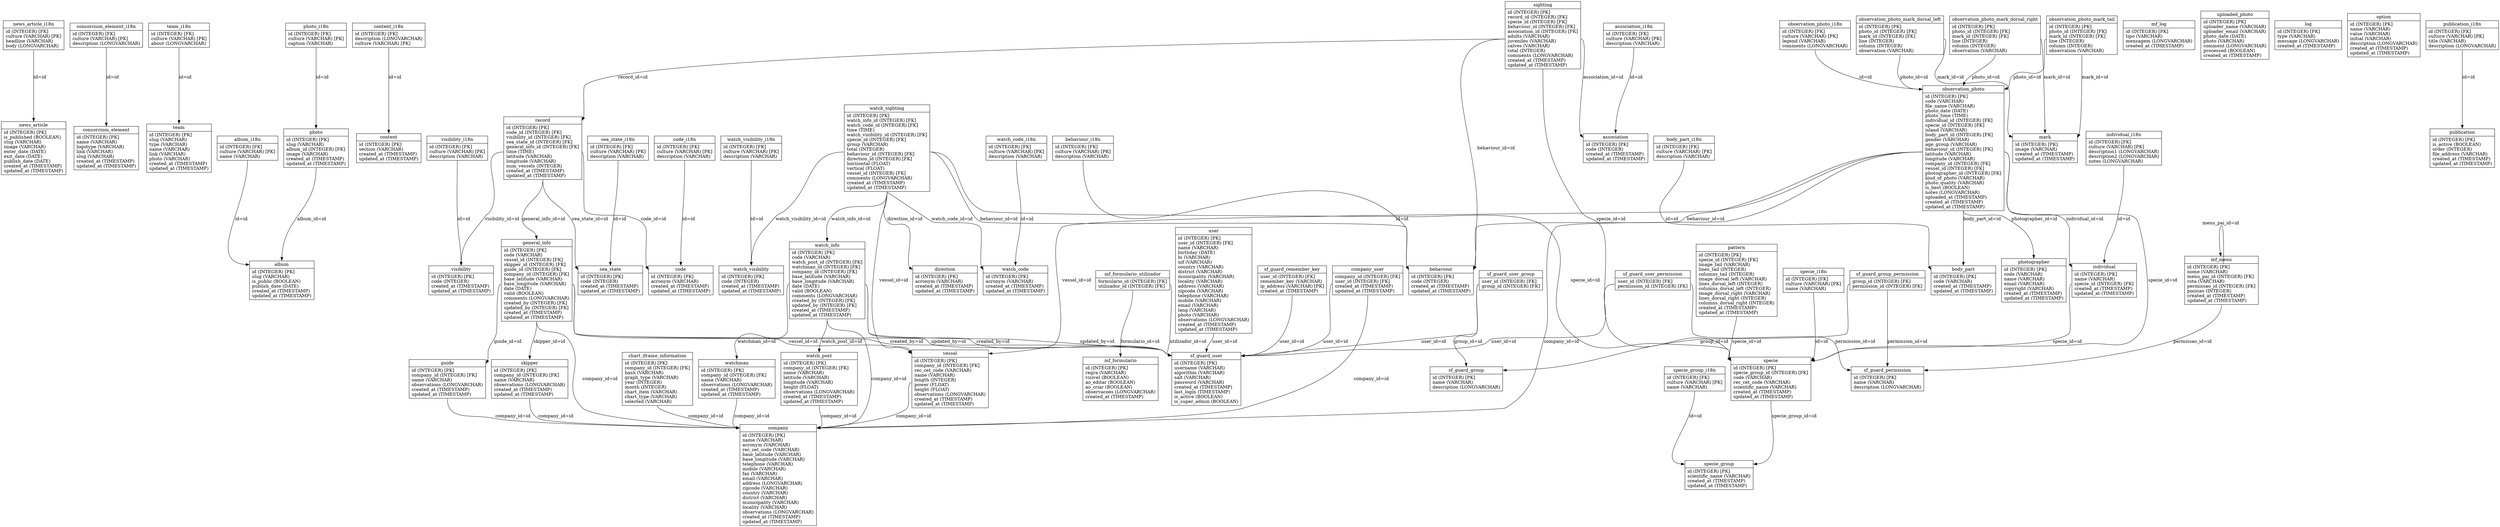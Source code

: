 digraph G {
nodenews_article [label="{<table>news_article|<cols>id (INTEGER) [PK]\lis_published (BOOLEAN)\lslug (VARCHAR)\limage (VARCHAR)\lenter_date (DATE)\lexit_date (DATE)\lpublish_date (DATE)\lcreated_at (TIMESTAMP)\lupdated_at (TIMESTAMP)\l}", shape=record];
nodenews_article_i18n [label="{<table>news_article_i18n|<cols>id (INTEGER) [FK]\lculture (VARCHAR) [PK]\lheadline (VARCHAR)\lbody (LONGVARCHAR)\l}", shape=record];
nodeconsorcium_element [label="{<table>consorcium_element|<cols>id (INTEGER) [PK]\lname (VARCHAR)\llogotype (VARCHAR)\llink (VARCHAR)\lslug (VARCHAR)\lcreated_at (TIMESTAMP)\lupdated_at (TIMESTAMP)\l}", shape=record];
nodeconsorcium_element_i18n [label="{<table>consorcium_element_i18n|<cols>id (INTEGER) [FK]\lculture (VARCHAR) [PK]\ldescription (LONGVARCHAR)\l}", shape=record];
nodeteam [label="{<table>team|<cols>id (INTEGER) [PK]\lslug (VARCHAR)\ltype (VARCHAR)\lname (VARCHAR)\llink (VARCHAR)\lphoto (VARCHAR)\lcreated_at (TIMESTAMP)\lupdated_at (TIMESTAMP)\l}", shape=record];
nodeteam_i18n [label="{<table>team_i18n|<cols>id (INTEGER) [FK]\lculture (VARCHAR) [PK]\labout (LONGVARCHAR)\l}", shape=record];
nodealbum [label="{<table>album|<cols>id (INTEGER) [PK]\lslug (VARCHAR)\lis_public (BOOLEAN)\lpublish_date (DATE)\lcreated_at (TIMESTAMP)\lupdated_at (TIMESTAMP)\l}", shape=record];
nodealbum_i18n [label="{<table>album_i18n|<cols>id (INTEGER) [FK]\lculture (VARCHAR) [PK]\lname (VARCHAR)\l}", shape=record];
nodephoto [label="{<table>photo|<cols>id (INTEGER) [PK]\lslug (VARCHAR)\lalbum_id (INTEGER) [FK]\limage (VARCHAR)\lcreated_at (TIMESTAMP)\lupdated_at (TIMESTAMP)\l}", shape=record];
nodephoto_i18n [label="{<table>photo_i18n|<cols>id (INTEGER) [FK]\lculture (VARCHAR) [PK]\lcaption (VARCHAR)\l}", shape=record];
nodecontent [label="{<table>content|<cols>id (INTEGER) [PK]\lsection (VARCHAR)\lcreated_at (TIMESTAMP)\lupdated_at (TIMESTAMP)\l}", shape=record];
nodecontent_i18n [label="{<table>content_i18n|<cols>id (INTEGER) [FK]\ldescription (LONGVARCHAR)\lculture (VARCHAR) [PK]\l}", shape=record];
nodemf_formulario [label="{<table>mf_formulario|<cols>id (INTEGER) [PK]\lregra (VARCHAR)\lvisivel (BOOLEAN)\lao_editar (BOOLEAN)\lao_criar (BOOLEAN)\lobservacoes (LONGVARCHAR)\lcreated_at (TIMESTAMP)\l}", shape=record];
nodemf_formulario_utilizador [label="{<table>mf_formulario_utilizador|<cols>formulario_id (INTEGER) [FK]\lutilizador_id (INTEGER) [FK]\l}", shape=record];
nodemf_log [label="{<table>mf_log|<cols>id (INTEGER) [PK]\ltipo (VARCHAR)\lmensagem (LONGVARCHAR)\lcreated_at (TIMESTAMP)\l}", shape=record];
nodemf_menu [label="{<table>mf_menu|<cols>id (INTEGER) [PK]\lnome (VARCHAR)\lmenu_pai_id (INTEGER) [FK]\lrota (VARCHAR)\lpermissao_id (INTEGER) [FK]\lposicao (INTEGER)\lcreated_at (TIMESTAMP)\lupdated_at (TIMESTAMP)\l}", shape=record];
nodecompany [label="{<table>company|<cols>id (INTEGER) [PK]\lname (VARCHAR)\lacronym (VARCHAR)\lrec_cet_code (VARCHAR)\lbase_latitude (VARCHAR)\lbase_longitude (VARCHAR)\ltelephone (VARCHAR)\lmobile (VARCHAR)\lfax (VARCHAR)\lemail (VARCHAR)\laddress (LONGVARCHAR)\lzipcode (VARCHAR)\lcountry (VARCHAR)\ldistrict (VARCHAR)\lmunicipality (VARCHAR)\llocality (VARCHAR)\lobservations (LONGVARCHAR)\lcreated_at (TIMESTAMP)\lupdated_at (TIMESTAMP)\l}", shape=record];
nodecompany_user [label="{<table>company_user|<cols>company_id (INTEGER) [FK]\luser_id (INTEGER) [FK]\lcreated_at (TIMESTAMP)\lupdated_at (TIMESTAMP)\l}", shape=record];
nodevessel [label="{<table>vessel|<cols>id (INTEGER) [PK]\lcompany_id (INTEGER) [FK]\lrec_cet_code (VARCHAR)\lname (VARCHAR)\llength (INTEGER)\lpower (FLOAT)\lheight (FLOAT)\lobservations (LONGVARCHAR)\lcreated_at (TIMESTAMP)\lupdated_at (TIMESTAMP)\l}", shape=record];
nodeguide [label="{<table>guide|<cols>id (INTEGER) [PK]\lcompany_id (INTEGER) [FK]\lname (VARCHAR)\lobservations (LONGVARCHAR)\lcreated_at (TIMESTAMP)\lupdated_at (TIMESTAMP)\l}", shape=record];
nodeskipper [label="{<table>skipper|<cols>id (INTEGER) [PK]\lcompany_id (INTEGER) [FK]\lname (VARCHAR)\lobservations (LONGVARCHAR)\lcreated_at (TIMESTAMP)\lupdated_at (TIMESTAMP)\l}", shape=record];
nodegeneral_info [label="{<table>general_info|<cols>id (INTEGER) [PK]\lcode (VARCHAR)\lvessel_id (INTEGER) [FK]\lskipper_id (INTEGER) [FK]\lguide_id (INTEGER) [FK]\lcompany_id (INTEGER) [FK]\lbase_latitude (VARCHAR)\lbase_longitude (VARCHAR)\ldate (DATE)\lvalid (BOOLEAN)\lcomments (LONGVARCHAR)\lcreated_by (INTEGER) [FK]\lupdated_by (INTEGER) [FK]\lcreated_at (TIMESTAMP)\lupdated_at (TIMESTAMP)\l}", shape=record];
nodevisibility [label="{<table>visibility|<cols>id (INTEGER) [PK]\lcode (INTEGER)\lcreated_at (TIMESTAMP)\lupdated_at (TIMESTAMP)\l}", shape=record];
nodevisibility_i18n [label="{<table>visibility_i18n|<cols>id (INTEGER) [FK]\lculture (VARCHAR) [PK]\ldescription (VARCHAR)\l}", shape=record];
nodesea_state [label="{<table>sea_state|<cols>id (INTEGER) [PK]\lcode (INTEGER)\lcreated_at (TIMESTAMP)\lupdated_at (TIMESTAMP)\l}", shape=record];
nodesea_state_i18n [label="{<table>sea_state_i18n|<cols>id (INTEGER) [FK]\lculture (VARCHAR) [PK]\ldescription (VARCHAR)\l}", shape=record];
nodecode [label="{<table>code|<cols>id (INTEGER) [PK]\lacronym (VARCHAR)\lcreated_at (TIMESTAMP)\lupdated_at (TIMESTAMP)\l}", shape=record];
nodecode_i18n [label="{<table>code_i18n|<cols>id (INTEGER) [FK]\lculture (VARCHAR) [PK]\ldescription (VARCHAR)\l}", shape=record];
noderecord [label="{<table>record|<cols>id (INTEGER) [PK]\lcode_id (INTEGER) [FK]\lvisibility_id (INTEGER) [FK]\lsea_state_id (INTEGER) [FK]\lgeneral_info_id (INTEGER) [FK]\ltime (TIME)\llatitude (VARCHAR)\llongitude (VARCHAR)\lnum_vessels (INTEGER)\lcreated_at (TIMESTAMP)\lupdated_at (TIMESTAMP)\l}", shape=record];
nodeassociation [label="{<table>association|<cols>id (INTEGER) [PK]\lcode (INTEGER)\lcreated_at (TIMESTAMP)\lupdated_at (TIMESTAMP)\l}", shape=record];
nodeassociation_i18n [label="{<table>association_i18n|<cols>id (INTEGER) [FK]\lculture (VARCHAR) [PK]\ldescription (VARCHAR)\l}", shape=record];
nodebehaviour [label="{<table>behaviour|<cols>id (INTEGER) [PK]\lcode (INTEGER)\lcreated_at (TIMESTAMP)\lupdated_at (TIMESTAMP)\l}", shape=record];
nodebehaviour_i18n [label="{<table>behaviour_i18n|<cols>id (INTEGER) [FK]\lculture (VARCHAR) [PK]\ldescription (VARCHAR)\l}", shape=record];
nodespecie_group [label="{<table>specie_group|<cols>id (INTEGER) [PK]\lscientific_name (VARCHAR)\lcreated_at (TIMESTAMP)\lupdated_at (TIMESTAMP)\l}", shape=record];
nodespecie_group_i18n [label="{<table>specie_group_i18n|<cols>id (INTEGER) [FK]\lculture (VARCHAR) [PK]\lname (VARCHAR)\l}", shape=record];
nodespecie [label="{<table>specie|<cols>id (INTEGER) [PK]\lspecie_group_id (INTEGER) [FK]\lcode (VARCHAR)\lrec_cet_code (VARCHAR)\lscientific_name (VARCHAR)\lcreated_at (TIMESTAMP)\lupdated_at (TIMESTAMP)\l}", shape=record];
nodespecie_i18n [label="{<table>specie_i18n|<cols>id (INTEGER) [FK]\lculture (VARCHAR) [PK]\lname (VARCHAR)\l}", shape=record];
nodesighting [label="{<table>sighting|<cols>id (INTEGER) [PK]\lrecord_id (INTEGER) [FK]\lspecie_id (INTEGER) [FK]\lbehaviour_id (INTEGER) [FK]\lassociation_id (INTEGER) [FK]\ladults (VARCHAR)\ljuveniles (VARCHAR)\lcalves (VARCHAR)\ltotal (INTEGER)\lcomments (LONGVARCHAR)\lcreated_at (TIMESTAMP)\lupdated_at (TIMESTAMP)\l}", shape=record];
nodeuser [label="{<table>user|<cols>id (INTEGER) [PK]\luser_id (INTEGER) [FK]\lname (VARCHAR)\lbirthday (DATE)\lbi (VARCHAR)\lnif (VARCHAR)\lcountry (VARCHAR)\ldistrict (VARCHAR)\lmunicipality (VARCHAR)\llocality (VARCHAR)\laddress (VARCHAR)\lzipcode (VARCHAR)\ltelephone (VARCHAR)\lmobile (VARCHAR)\lemail (VARCHAR)\llang (VARCHAR)\lphoto (VARCHAR)\lobservations (LONGVARCHAR)\lcreated_at (TIMESTAMP)\lupdated_at (TIMESTAMP)\l}", shape=record];
nodewatch_info [label="{<table>watch_info|<cols>id (INTEGER) [PK]\lcode (VARCHAR)\lwatch_post_id (INTEGER) [FK]\lwatchman_id (INTEGER) [FK]\lcompany_id (INTEGER) [FK]\lbase_latitude (VARCHAR)\lbase_longitude (VARCHAR)\ldate (DATE)\lvalid (BOOLEAN)\lcomments (LONGVARCHAR)\lcreated_by (INTEGER) [FK]\lupdated_by (INTEGER) [FK]\lcreated_at (TIMESTAMP)\lupdated_at (TIMESTAMP)\l}", shape=record];
nodewatch_sighting [label="{<table>watch_sighting|<cols>id (INTEGER) [PK]\lwatch_info_id (INTEGER) [FK]\lwatch_code_id (INTEGER) [FK]\ltime (TIME)\lwatch_visibility_id (INTEGER) [FK]\lspecie_id (INTEGER) [FK]\lgroup (VARCHAR)\ltotal (INTEGER)\lbehaviour_id (INTEGER) [FK]\ldirection_id (INTEGER) [FK]\lhorizontal (FLOAT)\lvertical (FLOAT)\lvessel_id (INTEGER) [FK]\lcomments (LONGVARCHAR)\lcreated_at (TIMESTAMP)\lupdated_at (TIMESTAMP)\l}", shape=record];
nodewatchman [label="{<table>watchman|<cols>id (INTEGER) [PK]\lcompany_id (INTEGER) [FK]\lname (VARCHAR)\lobservations (LONGVARCHAR)\lcreated_at (TIMESTAMP)\lupdated_at (TIMESTAMP)\l}", shape=record];
nodewatch_code [label="{<table>watch_code|<cols>id (INTEGER) [PK]\lacronym (VARCHAR)\lcreated_at (TIMESTAMP)\lupdated_at (TIMESTAMP)\l}", shape=record];
nodewatch_code_i18n [label="{<table>watch_code_i18n|<cols>id (INTEGER) [FK]\lculture (VARCHAR) [PK]\ldescription (VARCHAR)\l}", shape=record];
nodewatch_visibility [label="{<table>watch_visibility|<cols>id (INTEGER) [PK]\lcode (INTEGER)\lcreated_at (TIMESTAMP)\lupdated_at (TIMESTAMP)\l}", shape=record];
nodewatch_visibility_i18n [label="{<table>watch_visibility_i18n|<cols>id (INTEGER) [FK]\lculture (VARCHAR) [PK]\ldescription (VARCHAR)\l}", shape=record];
nodedirection [label="{<table>direction|<cols>id (INTEGER) [PK]\lacronym (VARCHAR)\lcreated_at (TIMESTAMP)\lupdated_at (TIMESTAMP)\l}", shape=record];
nodewatch_post [label="{<table>watch_post|<cols>id (INTEGER) [PK]\lcompany_id (INTEGER) [FK]\lname (VARCHAR)\llatitude (VARCHAR)\llongitude (VARCHAR)\lheight (FLOAT)\lobservations (LONGVARCHAR)\lcreated_at (TIMESTAMP)\lupdated_at (TIMESTAMP)\l}", shape=record];
nodechart_iframe_information [label="{<table>chart_iframe_information|<cols>id (INTEGER) [PK]\lcompany_id (INTEGER) [FK]\lhash (VARCHAR)\lgraph_type (VARCHAR)\lyear (INTEGER)\lmonth (INTEGER)\lchart_item (VARCHAR)\lchart_type (VARCHAR)\lselected (VARCHAR)\l}", shape=record];
nodeuploaded_photo [label="{<table>uploaded_photo|<cols>id (INTEGER) [PK]\luploader_name (VARCHAR)\luploader_email (VARCHAR)\lphoto_date (DATE)\lphoto (VARCHAR)\lcomment (LONGVARCHAR)\lprocessed (BOOLEAN)\lcreated_at (TIMESTAMP)\l}", shape=record];
nodeindividual [label="{<table>individual|<cols>id (INTEGER) [PK]\lname (VARCHAR)\lspecie_id (INTEGER) [FK]\lcreated_at (TIMESTAMP)\lupdated_at (TIMESTAMP)\l}", shape=record];
nodeindividual_i18n [label="{<table>individual_i18n|<cols>id (INTEGER) [FK]\lculture (VARCHAR) [PK]\ldescription1 (LONGVARCHAR)\ldescription2 (LONGVARCHAR)\lnotes (LONGVARCHAR)\l}", shape=record];
nodepattern [label="{<table>pattern|<cols>id (INTEGER) [PK]\lspecie_id (INTEGER) [FK]\limage_tail (VARCHAR)\llines_tail (INTEGER)\lcolumns_tail (INTEGER)\limage_dorsal_left (VARCHAR)\llines_dorsal_left (INTEGER)\lcolumns_dorsal_left (INTEGER)\limage_dorsal_right (VARCHAR)\llines_dorsal_right (INTEGER)\lcolumns_dorsal_right (INTEGER)\lcreated_at (TIMESTAMP)\lupdated_at (TIMESTAMP)\l}", shape=record];
nodemark [label="{<table>mark|<cols>id (INTEGER) [PK]\limage (VARCHAR)\lcreated_at (TIMESTAMP)\lupdated_at (TIMESTAMP)\l}", shape=record];
nodephotographer [label="{<table>photographer|<cols>id (INTEGER) [PK]\lcode (VARCHAR)\lname (VARCHAR)\lemail (VARCHAR)\lcopyright (VARCHAR)\lcreated_at (TIMESTAMP)\lupdated_at (TIMESTAMP)\l}", shape=record];
nodebody_part [label="{<table>body_part|<cols>id (INTEGER) [PK]\lcode (VARCHAR)\lcreated_at (TIMESTAMP)\lupdated_at (TIMESTAMP)\l}", shape=record];
nodebody_part_i18n [label="{<table>body_part_i18n|<cols>id (INTEGER) [FK]\lculture (VARCHAR) [PK]\ldescription (VARCHAR)\l}", shape=record];
nodeobservation_photo [label="{<table>observation_photo|<cols>id (INTEGER) [PK]\lcode (VARCHAR)\lfile_name (VARCHAR)\lphoto_date (DATE)\lphoto_time (TIME)\lindividual_id (INTEGER) [FK]\lspecie_id (INTEGER) [FK]\lisland (VARCHAR)\lbody_part_id (INTEGER) [FK]\lgender (VARCHAR)\lage_group (VARCHAR)\lbehaviour_id (INTEGER) [FK]\llatitude (VARCHAR)\llongitude (VARCHAR)\lcompany_id (INTEGER) [FK]\lvessel_id (INTEGER) [FK]\lphotographer_id (INTEGER) [FK]\lkind_of_photo (VARCHAR)\lphoto_quality (VARCHAR)\lis_best (BOOLEAN)\lnotes (LONGVARCHAR)\luploaded_at (TIMESTAMP)\lcreated_at (TIMESTAMP)\lupdated_at (TIMESTAMP)\l}", shape=record];
nodeobservation_photo_i18n [label="{<table>observation_photo_i18n|<cols>id (INTEGER) [FK]\lculture (VARCHAR) [PK]\llegend (VARCHAR)\lcomments (LONGVARCHAR)\l}", shape=record];
nodeobservation_photo_mark_tail [label="{<table>observation_photo_mark_tail|<cols>id (INTEGER) [PK]\lphoto_id (INTEGER) [FK]\lmark_id (INTEGER) [FK]\lline (INTEGER)\lcolumn (INTEGER)\lobservation (VARCHAR)\l}", shape=record];
nodeobservation_photo_mark_dorsal_left [label="{<table>observation_photo_mark_dorsal_left|<cols>id (INTEGER) [PK]\lphoto_id (INTEGER) [FK]\lmark_id (INTEGER) [FK]\lline (INTEGER)\lcolumn (INTEGER)\lobservation (VARCHAR)\l}", shape=record];
nodeobservation_photo_mark_dorsal_right [label="{<table>observation_photo_mark_dorsal_right|<cols>id (INTEGER) [PK]\lphoto_id (INTEGER) [FK]\lmark_id (INTEGER) [FK]\lline (INTEGER)\lcolumn (INTEGER)\lobservation (VARCHAR)\l}", shape=record];
nodelog [label="{<table>log|<cols>id (INTEGER) [PK]\ltype (VARCHAR)\lmessage (LONGVARCHAR)\lcreated_at (TIMESTAMP)\l}", shape=record];
nodeoption [label="{<table>option|<cols>id (INTEGER) [PK]\lname (VARCHAR)\lvalue (VARCHAR)\linitial (VARCHAR)\ldescription (LONGVARCHAR)\lcreated_at (TIMESTAMP)\lupdated_at (TIMESTAMP)\l}", shape=record];
nodepublication [label="{<table>publication|<cols>id (INTEGER) [PK]\lis_active (BOOLEAN)\lorder (INTEGER)\lfile_address (VARCHAR)\lcreated_at (TIMESTAMP)\lupdated_at (TIMESTAMP)\l}", shape=record];
nodepublication_i18n [label="{<table>publication_i18n|<cols>id (INTEGER) [FK]\lculture (VARCHAR) [PK]\ltitle (VARCHAR)\ldescription (LONGVARCHAR)\l}", shape=record];
nodesf_guard_group [label="{<table>sf_guard_group|<cols>id (INTEGER) [PK]\lname (VARCHAR)\ldescription (LONGVARCHAR)\l}", shape=record];
nodesf_guard_permission [label="{<table>sf_guard_permission|<cols>id (INTEGER) [PK]\lname (VARCHAR)\ldescription (LONGVARCHAR)\l}", shape=record];
nodesf_guard_group_permission [label="{<table>sf_guard_group_permission|<cols>group_id (INTEGER) [FK]\lpermission_id (INTEGER) [FK]\l}", shape=record];
nodesf_guard_user [label="{<table>sf_guard_user|<cols>id (INTEGER) [PK]\lusername (VARCHAR)\lalgorithm (VARCHAR)\lsalt (VARCHAR)\lpassword (VARCHAR)\lcreated_at (TIMESTAMP)\llast_login (TIMESTAMP)\lis_active (BOOLEAN)\lis_super_admin (BOOLEAN)\l}", shape=record];
nodesf_guard_user_permission [label="{<table>sf_guard_user_permission|<cols>user_id (INTEGER) [FK]\lpermission_id (INTEGER) [FK]\l}", shape=record];
nodesf_guard_user_group [label="{<table>sf_guard_user_group|<cols>user_id (INTEGER) [FK]\lgroup_id (INTEGER) [FK]\l}", shape=record];
nodesf_guard_remember_key [label="{<table>sf_guard_remember_key|<cols>user_id (INTEGER) [FK]\lremember_key (VARCHAR)\lip_address (VARCHAR) [PK]\lcreated_at (TIMESTAMP)\l}", shape=record];

nodenews_article_i18n:cols -> nodenews_article:table [label="id=id "];
nodeconsorcium_element_i18n:cols -> nodeconsorcium_element:table [label="id=id "];
nodeteam_i18n:cols -> nodeteam:table [label="id=id "];
nodealbum_i18n:cols -> nodealbum:table [label="id=id "];
nodephoto:cols -> nodealbum:table [label="album_id=id "];
nodephoto_i18n:cols -> nodephoto:table [label="id=id "];
nodecontent_i18n:cols -> nodecontent:table [label="id=id "];
nodemf_formulario_utilizador:cols -> nodemf_formulario:table [label="formulario_id=id "];
nodemf_formulario_utilizador:cols -> nodesf_guard_user:table [label="utilizador_id=id "];
nodemf_menu:cols -> nodemf_menu:table [label="menu_pai_id=id "];
nodemf_menu:cols -> nodesf_guard_permission:table [label="permissao_id=id "];
nodecompany_user:cols -> nodecompany:table [label="company_id=id "];
nodecompany_user:cols -> nodesf_guard_user:table [label="user_id=id "];
nodevessel:cols -> nodecompany:table [label="company_id=id "];
nodeguide:cols -> nodecompany:table [label="company_id=id "];
nodeskipper:cols -> nodecompany:table [label="company_id=id "];
nodegeneral_info:cols -> nodevessel:table [label="vessel_id=id "];
nodegeneral_info:cols -> nodeskipper:table [label="skipper_id=id "];
nodegeneral_info:cols -> nodeguide:table [label="guide_id=id "];
nodegeneral_info:cols -> nodecompany:table [label="company_id=id "];
nodegeneral_info:cols -> nodesf_guard_user:table [label="created_by=id "];
nodegeneral_info:cols -> nodesf_guard_user:table [label="updated_by=id "];
nodevisibility_i18n:cols -> nodevisibility:table [label="id=id "];
nodesea_state_i18n:cols -> nodesea_state:table [label="id=id "];
nodecode_i18n:cols -> nodecode:table [label="id=id "];
noderecord:cols -> nodecode:table [label="code_id=id "];
noderecord:cols -> nodevisibility:table [label="visibility_id=id "];
noderecord:cols -> nodesea_state:table [label="sea_state_id=id "];
noderecord:cols -> nodegeneral_info:table [label="general_info_id=id "];
nodeassociation_i18n:cols -> nodeassociation:table [label="id=id "];
nodebehaviour_i18n:cols -> nodebehaviour:table [label="id=id "];
nodespecie_group_i18n:cols -> nodespecie_group:table [label="id=id "];
nodespecie:cols -> nodespecie_group:table [label="specie_group_id=id "];
nodespecie_i18n:cols -> nodespecie:table [label="id=id "];
nodesighting:cols -> noderecord:table [label="record_id=id "];
nodesighting:cols -> nodespecie:table [label="specie_id=id "];
nodesighting:cols -> nodebehaviour:table [label="behaviour_id=id "];
nodesighting:cols -> nodeassociation:table [label="association_id=id "];
nodeuser:cols -> nodesf_guard_user:table [label="user_id=id "];
nodewatch_info:cols -> nodewatch_post:table [label="watch_post_id=id "];
nodewatch_info:cols -> nodewatchman:table [label="watchman_id=id "];
nodewatch_info:cols -> nodecompany:table [label="company_id=id "];
nodewatch_info:cols -> nodesf_guard_user:table [label="created_by=id "];
nodewatch_info:cols -> nodesf_guard_user:table [label="updated_by=id "];
nodewatch_sighting:cols -> nodewatch_info:table [label="watch_info_id=id "];
nodewatch_sighting:cols -> nodewatch_code:table [label="watch_code_id=id "];
nodewatch_sighting:cols -> nodewatch_visibility:table [label="watch_visibility_id=id "];
nodewatch_sighting:cols -> nodespecie:table [label="specie_id=id "];
nodewatch_sighting:cols -> nodebehaviour:table [label="behaviour_id=id "];
nodewatch_sighting:cols -> nodedirection:table [label="direction_id=id "];
nodewatch_sighting:cols -> nodevessel:table [label="vessel_id=id "];
nodewatchman:cols -> nodecompany:table [label="company_id=id "];
nodewatch_code_i18n:cols -> nodewatch_code:table [label="id=id "];
nodewatch_visibility_i18n:cols -> nodewatch_visibility:table [label="id=id "];
nodewatch_post:cols -> nodecompany:table [label="company_id=id "];
nodechart_iframe_information:cols -> nodecompany:table [label="company_id=id "];
nodeindividual:cols -> nodespecie:table [label="specie_id=id "];
nodeindividual_i18n:cols -> nodeindividual:table [label="id=id "];
nodepattern:cols -> nodespecie:table [label="specie_id=id "];
nodebody_part_i18n:cols -> nodebody_part:table [label="id=id "];
nodeobservation_photo:cols -> nodeindividual:table [label="individual_id=id "];
nodeobservation_photo:cols -> nodespecie:table [label="specie_id=id "];
nodeobservation_photo:cols -> nodebody_part:table [label="body_part_id=id "];
nodeobservation_photo:cols -> nodebehaviour:table [label="behaviour_id=id "];
nodeobservation_photo:cols -> nodecompany:table [label="company_id=id "];
nodeobservation_photo:cols -> nodevessel:table [label="vessel_id=id "];
nodeobservation_photo:cols -> nodephotographer:table [label="photographer_id=id "];
nodeobservation_photo_i18n:cols -> nodeobservation_photo:table [label="id=id "];
nodeobservation_photo_mark_tail:cols -> nodeobservation_photo:table [label="photo_id=id "];
nodeobservation_photo_mark_tail:cols -> nodemark:table [label="mark_id=id "];
nodeobservation_photo_mark_dorsal_left:cols -> nodeobservation_photo:table [label="photo_id=id "];
nodeobservation_photo_mark_dorsal_left:cols -> nodemark:table [label="mark_id=id "];
nodeobservation_photo_mark_dorsal_right:cols -> nodeobservation_photo:table [label="photo_id=id "];
nodeobservation_photo_mark_dorsal_right:cols -> nodemark:table [label="mark_id=id "];
nodepublication_i18n:cols -> nodepublication:table [label="id=id "];
nodesf_guard_group_permission:cols -> nodesf_guard_group:table [label="group_id=id "];
nodesf_guard_group_permission:cols -> nodesf_guard_permission:table [label="permission_id=id "];
nodesf_guard_user_permission:cols -> nodesf_guard_user:table [label="user_id=id "];
nodesf_guard_user_permission:cols -> nodesf_guard_permission:table [label="permission_id=id "];
nodesf_guard_user_group:cols -> nodesf_guard_user:table [label="user_id=id "];
nodesf_guard_user_group:cols -> nodesf_guard_group:table [label="group_id=id "];
nodesf_guard_remember_key:cols -> nodesf_guard_user:table [label="user_id=id "];
}
